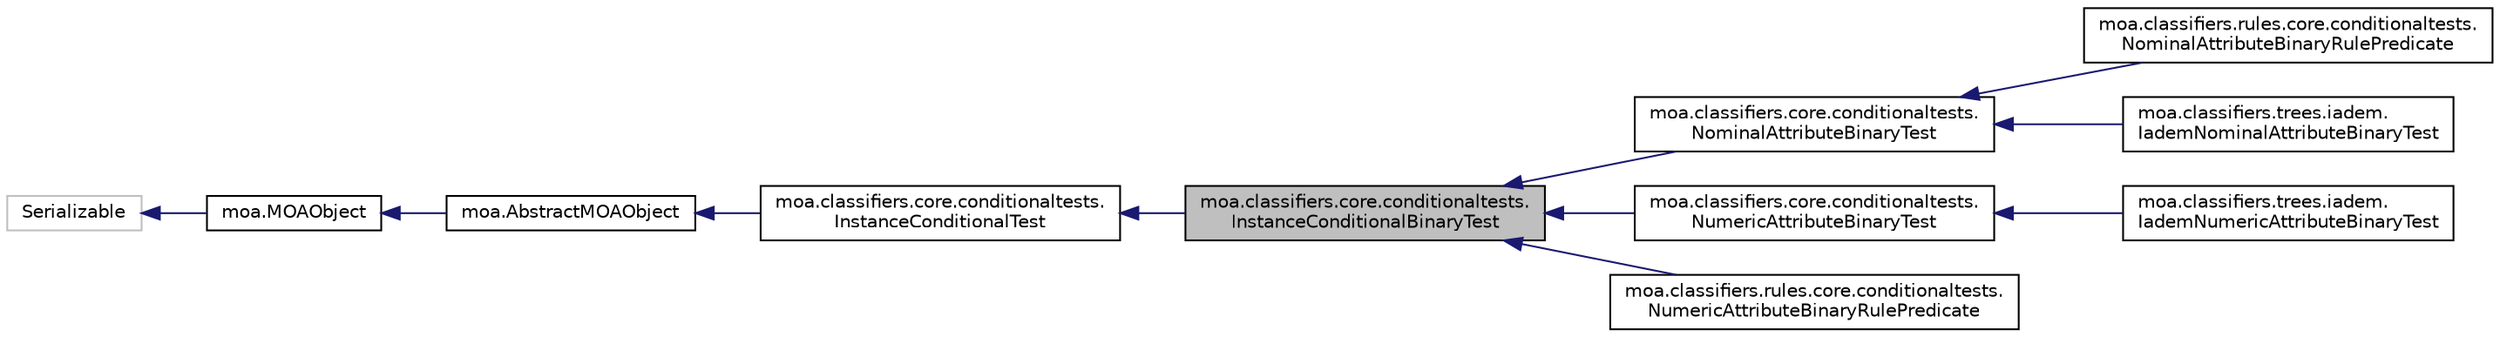 digraph "moa.classifiers.core.conditionaltests.InstanceConditionalBinaryTest"
{
 // LATEX_PDF_SIZE
  edge [fontname="Helvetica",fontsize="10",labelfontname="Helvetica",labelfontsize="10"];
  node [fontname="Helvetica",fontsize="10",shape=record];
  rankdir="LR";
  Node1 [label="moa.classifiers.core.conditionaltests.\lInstanceConditionalBinaryTest",height=0.2,width=0.4,color="black", fillcolor="grey75", style="filled", fontcolor="black",tooltip=" "];
  Node2 -> Node1 [dir="back",color="midnightblue",fontsize="10",style="solid"];
  Node2 [label="moa.classifiers.core.conditionaltests.\lInstanceConditionalTest",height=0.2,width=0.4,color="black", fillcolor="white", style="filled",URL="$classmoa_1_1classifiers_1_1core_1_1conditionaltests_1_1_instance_conditional_test.html",tooltip=" "];
  Node3 -> Node2 [dir="back",color="midnightblue",fontsize="10",style="solid"];
  Node3 [label="moa.AbstractMOAObject",height=0.2,width=0.4,color="black", fillcolor="white", style="filled",URL="$classmoa_1_1_abstract_m_o_a_object.html",tooltip=" "];
  Node4 -> Node3 [dir="back",color="midnightblue",fontsize="10",style="solid"];
  Node4 [label="moa.MOAObject",height=0.2,width=0.4,color="black", fillcolor="white", style="filled",URL="$interfacemoa_1_1_m_o_a_object.html",tooltip=" "];
  Node5 -> Node4 [dir="back",color="midnightblue",fontsize="10",style="solid"];
  Node5 [label="Serializable",height=0.2,width=0.4,color="grey75", fillcolor="white", style="filled",tooltip=" "];
  Node1 -> Node6 [dir="back",color="midnightblue",fontsize="10",style="solid"];
  Node6 [label="moa.classifiers.core.conditionaltests.\lNominalAttributeBinaryTest",height=0.2,width=0.4,color="black", fillcolor="white", style="filled",URL="$classmoa_1_1classifiers_1_1core_1_1conditionaltests_1_1_nominal_attribute_binary_test.html",tooltip=" "];
  Node6 -> Node7 [dir="back",color="midnightblue",fontsize="10",style="solid"];
  Node7 [label="moa.classifiers.rules.core.conditionaltests.\lNominalAttributeBinaryRulePredicate",height=0.2,width=0.4,color="black", fillcolor="white", style="filled",URL="$classmoa_1_1classifiers_1_1rules_1_1core_1_1conditionaltests_1_1_nominal_attribute_binary_rule_predicate.html",tooltip=" "];
  Node6 -> Node8 [dir="back",color="midnightblue",fontsize="10",style="solid"];
  Node8 [label="moa.classifiers.trees.iadem.\lIademNominalAttributeBinaryTest",height=0.2,width=0.4,color="black", fillcolor="white", style="filled",URL="$classmoa_1_1classifiers_1_1trees_1_1iadem_1_1_iadem_nominal_attribute_binary_test.html",tooltip=" "];
  Node1 -> Node9 [dir="back",color="midnightblue",fontsize="10",style="solid"];
  Node9 [label="moa.classifiers.core.conditionaltests.\lNumericAttributeBinaryTest",height=0.2,width=0.4,color="black", fillcolor="white", style="filled",URL="$classmoa_1_1classifiers_1_1core_1_1conditionaltests_1_1_numeric_attribute_binary_test.html",tooltip=" "];
  Node9 -> Node10 [dir="back",color="midnightblue",fontsize="10",style="solid"];
  Node10 [label="moa.classifiers.trees.iadem.\lIademNumericAttributeBinaryTest",height=0.2,width=0.4,color="black", fillcolor="white", style="filled",URL="$classmoa_1_1classifiers_1_1trees_1_1iadem_1_1_iadem_numeric_attribute_binary_test.html",tooltip=" "];
  Node1 -> Node11 [dir="back",color="midnightblue",fontsize="10",style="solid"];
  Node11 [label="moa.classifiers.rules.core.conditionaltests.\lNumericAttributeBinaryRulePredicate",height=0.2,width=0.4,color="black", fillcolor="white", style="filled",URL="$classmoa_1_1classifiers_1_1rules_1_1core_1_1conditionaltests_1_1_numeric_attribute_binary_rule_predicate.html",tooltip=" "];
}
